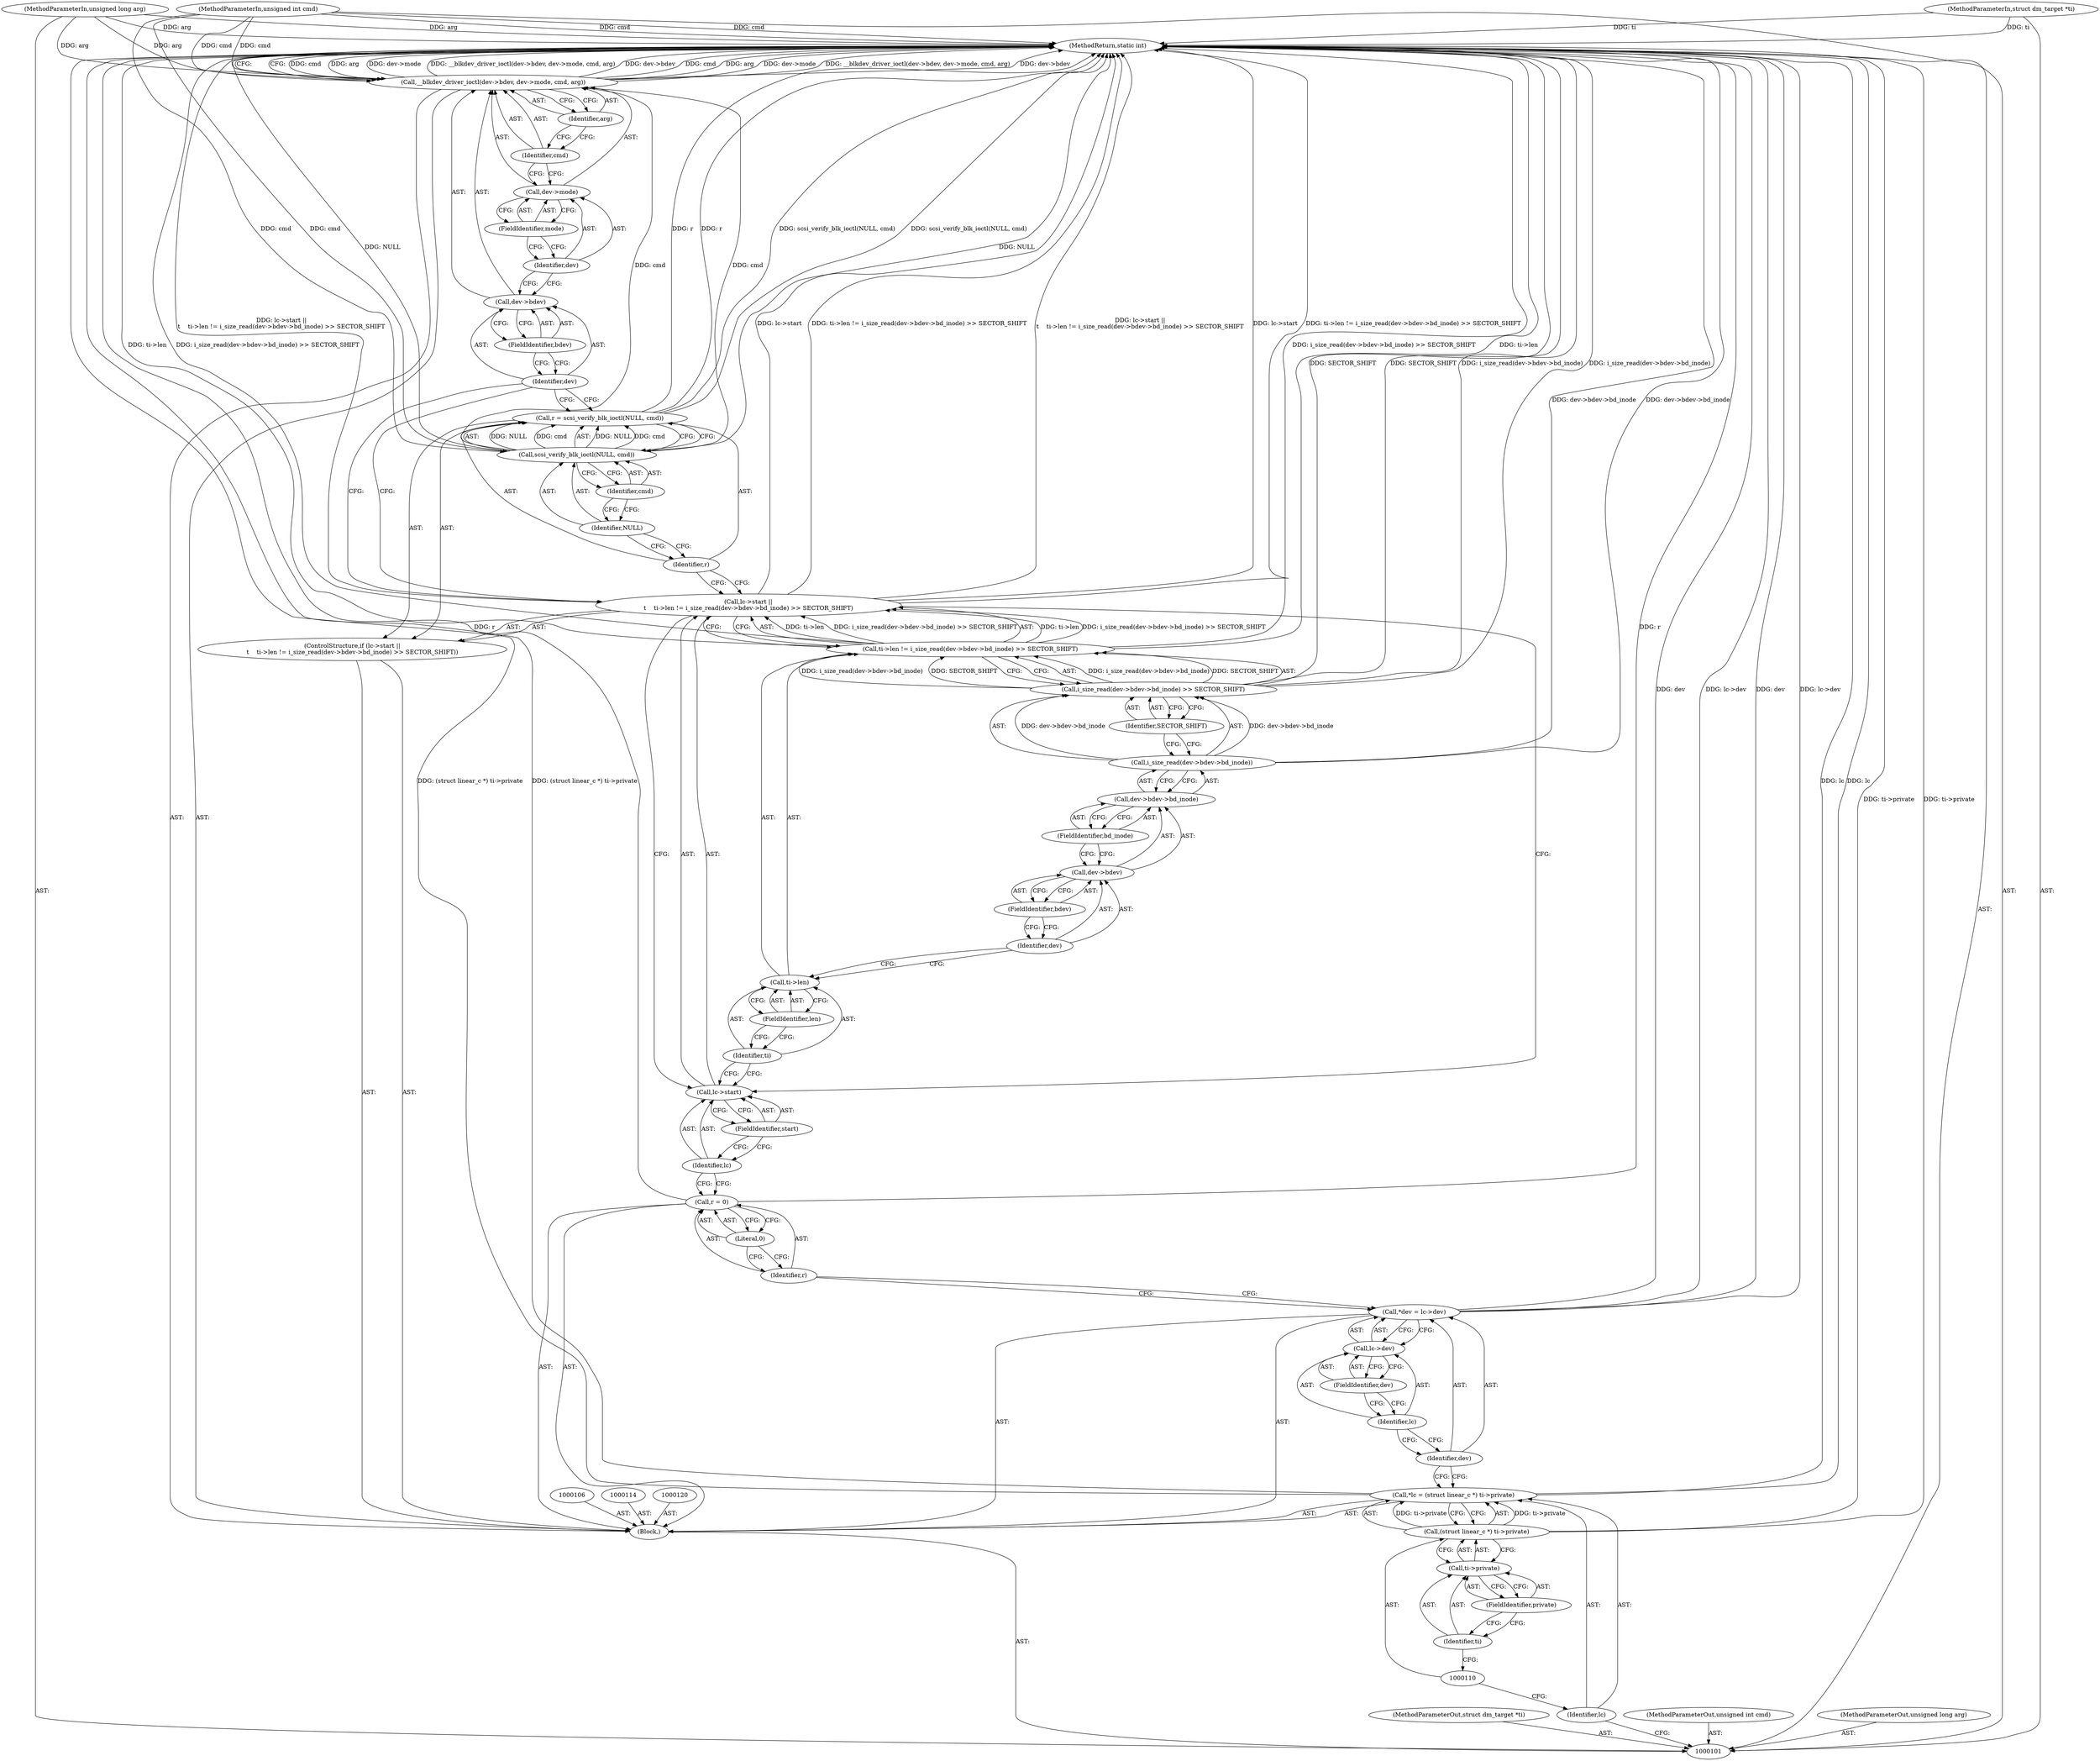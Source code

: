 digraph "0_linux_ec8013beddd717d1740cfefb1a9b900deef85462_0" {
"1000155" [label="(MethodReturn,static int)"];
"1000102" [label="(MethodParameterIn,struct dm_target *ti)"];
"1000212" [label="(MethodParameterOut,struct dm_target *ti)"];
"1000103" [label="(MethodParameterIn,unsigned int cmd)"];
"1000213" [label="(MethodParameterOut,unsigned int cmd)"];
"1000124" [label="(ControlStructure,if (lc->start ||\n\t    ti->len != i_size_read(dev->bdev->bd_inode) >> SECTOR_SHIFT))"];
"1000125" [label="(Call,lc->start ||\n\t    ti->len != i_size_read(dev->bdev->bd_inode) >> SECTOR_SHIFT)"];
"1000126" [label="(Call,lc->start)"];
"1000127" [label="(Identifier,lc)"];
"1000128" [label="(FieldIdentifier,start)"];
"1000133" [label="(Call,i_size_read(dev->bdev->bd_inode) >> SECTOR_SHIFT)"];
"1000134" [label="(Call,i_size_read(dev->bdev->bd_inode))"];
"1000135" [label="(Call,dev->bdev->bd_inode)"];
"1000136" [label="(Call,dev->bdev)"];
"1000137" [label="(Identifier,dev)"];
"1000138" [label="(FieldIdentifier,bdev)"];
"1000139" [label="(FieldIdentifier,bd_inode)"];
"1000129" [label="(Call,ti->len != i_size_read(dev->bdev->bd_inode) >> SECTOR_SHIFT)"];
"1000130" [label="(Call,ti->len)"];
"1000131" [label="(Identifier,ti)"];
"1000140" [label="(Identifier,SECTOR_SHIFT)"];
"1000132" [label="(FieldIdentifier,len)"];
"1000141" [label="(Call,r = scsi_verify_blk_ioctl(NULL, cmd))"];
"1000142" [label="(Identifier,r)"];
"1000144" [label="(Identifier,NULL)"];
"1000145" [label="(Identifier,cmd)"];
"1000143" [label="(Call,scsi_verify_blk_ioctl(NULL, cmd))"];
"1000146" [label="(Call,__blkdev_driver_ioctl(dev->bdev, dev->mode, cmd, arg))"];
"1000147" [label="(Call,dev->bdev)"];
"1000148" [label="(Identifier,dev)"];
"1000149" [label="(FieldIdentifier,bdev)"];
"1000150" [label="(Call,dev->mode)"];
"1000151" [label="(Identifier,dev)"];
"1000152" [label="(FieldIdentifier,mode)"];
"1000153" [label="(Identifier,cmd)"];
"1000154" [label="(Identifier,arg)"];
"1000104" [label="(MethodParameterIn,unsigned long arg)"];
"1000214" [label="(MethodParameterOut,unsigned long arg)"];
"1000105" [label="(Block,)"];
"1000107" [label="(Call,*lc = (struct linear_c *) ti->private)"];
"1000108" [label="(Identifier,lc)"];
"1000109" [label="(Call,(struct linear_c *) ti->private)"];
"1000111" [label="(Call,ti->private)"];
"1000112" [label="(Identifier,ti)"];
"1000113" [label="(FieldIdentifier,private)"];
"1000115" [label="(Call,*dev = lc->dev)"];
"1000116" [label="(Identifier,dev)"];
"1000117" [label="(Call,lc->dev)"];
"1000118" [label="(Identifier,lc)"];
"1000119" [label="(FieldIdentifier,dev)"];
"1000121" [label="(Call,r = 0)"];
"1000122" [label="(Identifier,r)"];
"1000123" [label="(Literal,0)"];
"1000155" -> "1000101"  [label="AST: "];
"1000155" -> "1000146"  [label="CFG: "];
"1000115" -> "1000155"  [label="DDG: lc->dev"];
"1000115" -> "1000155"  [label="DDG: dev"];
"1000141" -> "1000155"  [label="DDG: r"];
"1000141" -> "1000155"  [label="DDG: scsi_verify_blk_ioctl(NULL, cmd)"];
"1000125" -> "1000155"  [label="DDG: lc->start ||\n\t    ti->len != i_size_read(dev->bdev->bd_inode) >> SECTOR_SHIFT"];
"1000125" -> "1000155"  [label="DDG: lc->start"];
"1000125" -> "1000155"  [label="DDG: ti->len != i_size_read(dev->bdev->bd_inode) >> SECTOR_SHIFT"];
"1000107" -> "1000155"  [label="DDG: lc"];
"1000107" -> "1000155"  [label="DDG: (struct linear_c *) ti->private"];
"1000104" -> "1000155"  [label="DDG: arg"];
"1000133" -> "1000155"  [label="DDG: SECTOR_SHIFT"];
"1000133" -> "1000155"  [label="DDG: i_size_read(dev->bdev->bd_inode)"];
"1000146" -> "1000155"  [label="DDG: cmd"];
"1000146" -> "1000155"  [label="DDG: arg"];
"1000146" -> "1000155"  [label="DDG: dev->mode"];
"1000146" -> "1000155"  [label="DDG: __blkdev_driver_ioctl(dev->bdev, dev->mode, cmd, arg)"];
"1000146" -> "1000155"  [label="DDG: dev->bdev"];
"1000134" -> "1000155"  [label="DDG: dev->bdev->bd_inode"];
"1000129" -> "1000155"  [label="DDG: ti->len"];
"1000129" -> "1000155"  [label="DDG: i_size_read(dev->bdev->bd_inode) >> SECTOR_SHIFT"];
"1000103" -> "1000155"  [label="DDG: cmd"];
"1000143" -> "1000155"  [label="DDG: NULL"];
"1000102" -> "1000155"  [label="DDG: ti"];
"1000121" -> "1000155"  [label="DDG: r"];
"1000109" -> "1000155"  [label="DDG: ti->private"];
"1000102" -> "1000101"  [label="AST: "];
"1000102" -> "1000155"  [label="DDG: ti"];
"1000212" -> "1000101"  [label="AST: "];
"1000103" -> "1000101"  [label="AST: "];
"1000103" -> "1000155"  [label="DDG: cmd"];
"1000103" -> "1000143"  [label="DDG: cmd"];
"1000103" -> "1000146"  [label="DDG: cmd"];
"1000213" -> "1000101"  [label="AST: "];
"1000124" -> "1000105"  [label="AST: "];
"1000125" -> "1000124"  [label="AST: "];
"1000141" -> "1000124"  [label="AST: "];
"1000125" -> "1000124"  [label="AST: "];
"1000125" -> "1000126"  [label="CFG: "];
"1000125" -> "1000129"  [label="CFG: "];
"1000126" -> "1000125"  [label="AST: "];
"1000129" -> "1000125"  [label="AST: "];
"1000142" -> "1000125"  [label="CFG: "];
"1000148" -> "1000125"  [label="CFG: "];
"1000125" -> "1000155"  [label="DDG: lc->start ||\n\t    ti->len != i_size_read(dev->bdev->bd_inode) >> SECTOR_SHIFT"];
"1000125" -> "1000155"  [label="DDG: lc->start"];
"1000125" -> "1000155"  [label="DDG: ti->len != i_size_read(dev->bdev->bd_inode) >> SECTOR_SHIFT"];
"1000129" -> "1000125"  [label="DDG: ti->len"];
"1000129" -> "1000125"  [label="DDG: i_size_read(dev->bdev->bd_inode) >> SECTOR_SHIFT"];
"1000126" -> "1000125"  [label="AST: "];
"1000126" -> "1000128"  [label="CFG: "];
"1000127" -> "1000126"  [label="AST: "];
"1000128" -> "1000126"  [label="AST: "];
"1000131" -> "1000126"  [label="CFG: "];
"1000125" -> "1000126"  [label="CFG: "];
"1000127" -> "1000126"  [label="AST: "];
"1000127" -> "1000121"  [label="CFG: "];
"1000128" -> "1000127"  [label="CFG: "];
"1000128" -> "1000126"  [label="AST: "];
"1000128" -> "1000127"  [label="CFG: "];
"1000126" -> "1000128"  [label="CFG: "];
"1000133" -> "1000129"  [label="AST: "];
"1000133" -> "1000140"  [label="CFG: "];
"1000134" -> "1000133"  [label="AST: "];
"1000140" -> "1000133"  [label="AST: "];
"1000129" -> "1000133"  [label="CFG: "];
"1000133" -> "1000155"  [label="DDG: SECTOR_SHIFT"];
"1000133" -> "1000155"  [label="DDG: i_size_read(dev->bdev->bd_inode)"];
"1000133" -> "1000129"  [label="DDG: i_size_read(dev->bdev->bd_inode)"];
"1000133" -> "1000129"  [label="DDG: SECTOR_SHIFT"];
"1000134" -> "1000133"  [label="DDG: dev->bdev->bd_inode"];
"1000134" -> "1000133"  [label="AST: "];
"1000134" -> "1000135"  [label="CFG: "];
"1000135" -> "1000134"  [label="AST: "];
"1000140" -> "1000134"  [label="CFG: "];
"1000134" -> "1000155"  [label="DDG: dev->bdev->bd_inode"];
"1000134" -> "1000133"  [label="DDG: dev->bdev->bd_inode"];
"1000135" -> "1000134"  [label="AST: "];
"1000135" -> "1000139"  [label="CFG: "];
"1000136" -> "1000135"  [label="AST: "];
"1000139" -> "1000135"  [label="AST: "];
"1000134" -> "1000135"  [label="CFG: "];
"1000136" -> "1000135"  [label="AST: "];
"1000136" -> "1000138"  [label="CFG: "];
"1000137" -> "1000136"  [label="AST: "];
"1000138" -> "1000136"  [label="AST: "];
"1000139" -> "1000136"  [label="CFG: "];
"1000137" -> "1000136"  [label="AST: "];
"1000137" -> "1000130"  [label="CFG: "];
"1000138" -> "1000137"  [label="CFG: "];
"1000138" -> "1000136"  [label="AST: "];
"1000138" -> "1000137"  [label="CFG: "];
"1000136" -> "1000138"  [label="CFG: "];
"1000139" -> "1000135"  [label="AST: "];
"1000139" -> "1000136"  [label="CFG: "];
"1000135" -> "1000139"  [label="CFG: "];
"1000129" -> "1000125"  [label="AST: "];
"1000129" -> "1000133"  [label="CFG: "];
"1000130" -> "1000129"  [label="AST: "];
"1000133" -> "1000129"  [label="AST: "];
"1000125" -> "1000129"  [label="CFG: "];
"1000129" -> "1000155"  [label="DDG: ti->len"];
"1000129" -> "1000155"  [label="DDG: i_size_read(dev->bdev->bd_inode) >> SECTOR_SHIFT"];
"1000129" -> "1000125"  [label="DDG: ti->len"];
"1000129" -> "1000125"  [label="DDG: i_size_read(dev->bdev->bd_inode) >> SECTOR_SHIFT"];
"1000133" -> "1000129"  [label="DDG: i_size_read(dev->bdev->bd_inode)"];
"1000133" -> "1000129"  [label="DDG: SECTOR_SHIFT"];
"1000130" -> "1000129"  [label="AST: "];
"1000130" -> "1000132"  [label="CFG: "];
"1000131" -> "1000130"  [label="AST: "];
"1000132" -> "1000130"  [label="AST: "];
"1000137" -> "1000130"  [label="CFG: "];
"1000131" -> "1000130"  [label="AST: "];
"1000131" -> "1000126"  [label="CFG: "];
"1000132" -> "1000131"  [label="CFG: "];
"1000140" -> "1000133"  [label="AST: "];
"1000140" -> "1000134"  [label="CFG: "];
"1000133" -> "1000140"  [label="CFG: "];
"1000132" -> "1000130"  [label="AST: "];
"1000132" -> "1000131"  [label="CFG: "];
"1000130" -> "1000132"  [label="CFG: "];
"1000141" -> "1000124"  [label="AST: "];
"1000141" -> "1000143"  [label="CFG: "];
"1000142" -> "1000141"  [label="AST: "];
"1000143" -> "1000141"  [label="AST: "];
"1000148" -> "1000141"  [label="CFG: "];
"1000141" -> "1000155"  [label="DDG: r"];
"1000141" -> "1000155"  [label="DDG: scsi_verify_blk_ioctl(NULL, cmd)"];
"1000143" -> "1000141"  [label="DDG: NULL"];
"1000143" -> "1000141"  [label="DDG: cmd"];
"1000142" -> "1000141"  [label="AST: "];
"1000142" -> "1000125"  [label="CFG: "];
"1000144" -> "1000142"  [label="CFG: "];
"1000144" -> "1000143"  [label="AST: "];
"1000144" -> "1000142"  [label="CFG: "];
"1000145" -> "1000144"  [label="CFG: "];
"1000145" -> "1000143"  [label="AST: "];
"1000145" -> "1000144"  [label="CFG: "];
"1000143" -> "1000145"  [label="CFG: "];
"1000143" -> "1000141"  [label="AST: "];
"1000143" -> "1000145"  [label="CFG: "];
"1000144" -> "1000143"  [label="AST: "];
"1000145" -> "1000143"  [label="AST: "];
"1000141" -> "1000143"  [label="CFG: "];
"1000143" -> "1000155"  [label="DDG: NULL"];
"1000143" -> "1000141"  [label="DDG: NULL"];
"1000143" -> "1000141"  [label="DDG: cmd"];
"1000103" -> "1000143"  [label="DDG: cmd"];
"1000143" -> "1000146"  [label="DDG: cmd"];
"1000146" -> "1000105"  [label="AST: "];
"1000146" -> "1000154"  [label="CFG: "];
"1000147" -> "1000146"  [label="AST: "];
"1000150" -> "1000146"  [label="AST: "];
"1000153" -> "1000146"  [label="AST: "];
"1000154" -> "1000146"  [label="AST: "];
"1000155" -> "1000146"  [label="CFG: "];
"1000146" -> "1000155"  [label="DDG: cmd"];
"1000146" -> "1000155"  [label="DDG: arg"];
"1000146" -> "1000155"  [label="DDG: dev->mode"];
"1000146" -> "1000155"  [label="DDG: __blkdev_driver_ioctl(dev->bdev, dev->mode, cmd, arg)"];
"1000146" -> "1000155"  [label="DDG: dev->bdev"];
"1000143" -> "1000146"  [label="DDG: cmd"];
"1000103" -> "1000146"  [label="DDG: cmd"];
"1000104" -> "1000146"  [label="DDG: arg"];
"1000147" -> "1000146"  [label="AST: "];
"1000147" -> "1000149"  [label="CFG: "];
"1000148" -> "1000147"  [label="AST: "];
"1000149" -> "1000147"  [label="AST: "];
"1000151" -> "1000147"  [label="CFG: "];
"1000148" -> "1000147"  [label="AST: "];
"1000148" -> "1000141"  [label="CFG: "];
"1000148" -> "1000125"  [label="CFG: "];
"1000149" -> "1000148"  [label="CFG: "];
"1000149" -> "1000147"  [label="AST: "];
"1000149" -> "1000148"  [label="CFG: "];
"1000147" -> "1000149"  [label="CFG: "];
"1000150" -> "1000146"  [label="AST: "];
"1000150" -> "1000152"  [label="CFG: "];
"1000151" -> "1000150"  [label="AST: "];
"1000152" -> "1000150"  [label="AST: "];
"1000153" -> "1000150"  [label="CFG: "];
"1000151" -> "1000150"  [label="AST: "];
"1000151" -> "1000147"  [label="CFG: "];
"1000152" -> "1000151"  [label="CFG: "];
"1000152" -> "1000150"  [label="AST: "];
"1000152" -> "1000151"  [label="CFG: "];
"1000150" -> "1000152"  [label="CFG: "];
"1000153" -> "1000146"  [label="AST: "];
"1000153" -> "1000150"  [label="CFG: "];
"1000154" -> "1000153"  [label="CFG: "];
"1000154" -> "1000146"  [label="AST: "];
"1000154" -> "1000153"  [label="CFG: "];
"1000146" -> "1000154"  [label="CFG: "];
"1000104" -> "1000101"  [label="AST: "];
"1000104" -> "1000155"  [label="DDG: arg"];
"1000104" -> "1000146"  [label="DDG: arg"];
"1000214" -> "1000101"  [label="AST: "];
"1000105" -> "1000101"  [label="AST: "];
"1000106" -> "1000105"  [label="AST: "];
"1000107" -> "1000105"  [label="AST: "];
"1000114" -> "1000105"  [label="AST: "];
"1000115" -> "1000105"  [label="AST: "];
"1000120" -> "1000105"  [label="AST: "];
"1000121" -> "1000105"  [label="AST: "];
"1000124" -> "1000105"  [label="AST: "];
"1000146" -> "1000105"  [label="AST: "];
"1000107" -> "1000105"  [label="AST: "];
"1000107" -> "1000109"  [label="CFG: "];
"1000108" -> "1000107"  [label="AST: "];
"1000109" -> "1000107"  [label="AST: "];
"1000116" -> "1000107"  [label="CFG: "];
"1000107" -> "1000155"  [label="DDG: lc"];
"1000107" -> "1000155"  [label="DDG: (struct linear_c *) ti->private"];
"1000109" -> "1000107"  [label="DDG: ti->private"];
"1000108" -> "1000107"  [label="AST: "];
"1000108" -> "1000101"  [label="CFG: "];
"1000110" -> "1000108"  [label="CFG: "];
"1000109" -> "1000107"  [label="AST: "];
"1000109" -> "1000111"  [label="CFG: "];
"1000110" -> "1000109"  [label="AST: "];
"1000111" -> "1000109"  [label="AST: "];
"1000107" -> "1000109"  [label="CFG: "];
"1000109" -> "1000155"  [label="DDG: ti->private"];
"1000109" -> "1000107"  [label="DDG: ti->private"];
"1000111" -> "1000109"  [label="AST: "];
"1000111" -> "1000113"  [label="CFG: "];
"1000112" -> "1000111"  [label="AST: "];
"1000113" -> "1000111"  [label="AST: "];
"1000109" -> "1000111"  [label="CFG: "];
"1000112" -> "1000111"  [label="AST: "];
"1000112" -> "1000110"  [label="CFG: "];
"1000113" -> "1000112"  [label="CFG: "];
"1000113" -> "1000111"  [label="AST: "];
"1000113" -> "1000112"  [label="CFG: "];
"1000111" -> "1000113"  [label="CFG: "];
"1000115" -> "1000105"  [label="AST: "];
"1000115" -> "1000117"  [label="CFG: "];
"1000116" -> "1000115"  [label="AST: "];
"1000117" -> "1000115"  [label="AST: "];
"1000122" -> "1000115"  [label="CFG: "];
"1000115" -> "1000155"  [label="DDG: lc->dev"];
"1000115" -> "1000155"  [label="DDG: dev"];
"1000116" -> "1000115"  [label="AST: "];
"1000116" -> "1000107"  [label="CFG: "];
"1000118" -> "1000116"  [label="CFG: "];
"1000117" -> "1000115"  [label="AST: "];
"1000117" -> "1000119"  [label="CFG: "];
"1000118" -> "1000117"  [label="AST: "];
"1000119" -> "1000117"  [label="AST: "];
"1000115" -> "1000117"  [label="CFG: "];
"1000118" -> "1000117"  [label="AST: "];
"1000118" -> "1000116"  [label="CFG: "];
"1000119" -> "1000118"  [label="CFG: "];
"1000119" -> "1000117"  [label="AST: "];
"1000119" -> "1000118"  [label="CFG: "];
"1000117" -> "1000119"  [label="CFG: "];
"1000121" -> "1000105"  [label="AST: "];
"1000121" -> "1000123"  [label="CFG: "];
"1000122" -> "1000121"  [label="AST: "];
"1000123" -> "1000121"  [label="AST: "];
"1000127" -> "1000121"  [label="CFG: "];
"1000121" -> "1000155"  [label="DDG: r"];
"1000122" -> "1000121"  [label="AST: "];
"1000122" -> "1000115"  [label="CFG: "];
"1000123" -> "1000122"  [label="CFG: "];
"1000123" -> "1000121"  [label="AST: "];
"1000123" -> "1000122"  [label="CFG: "];
"1000121" -> "1000123"  [label="CFG: "];
}
